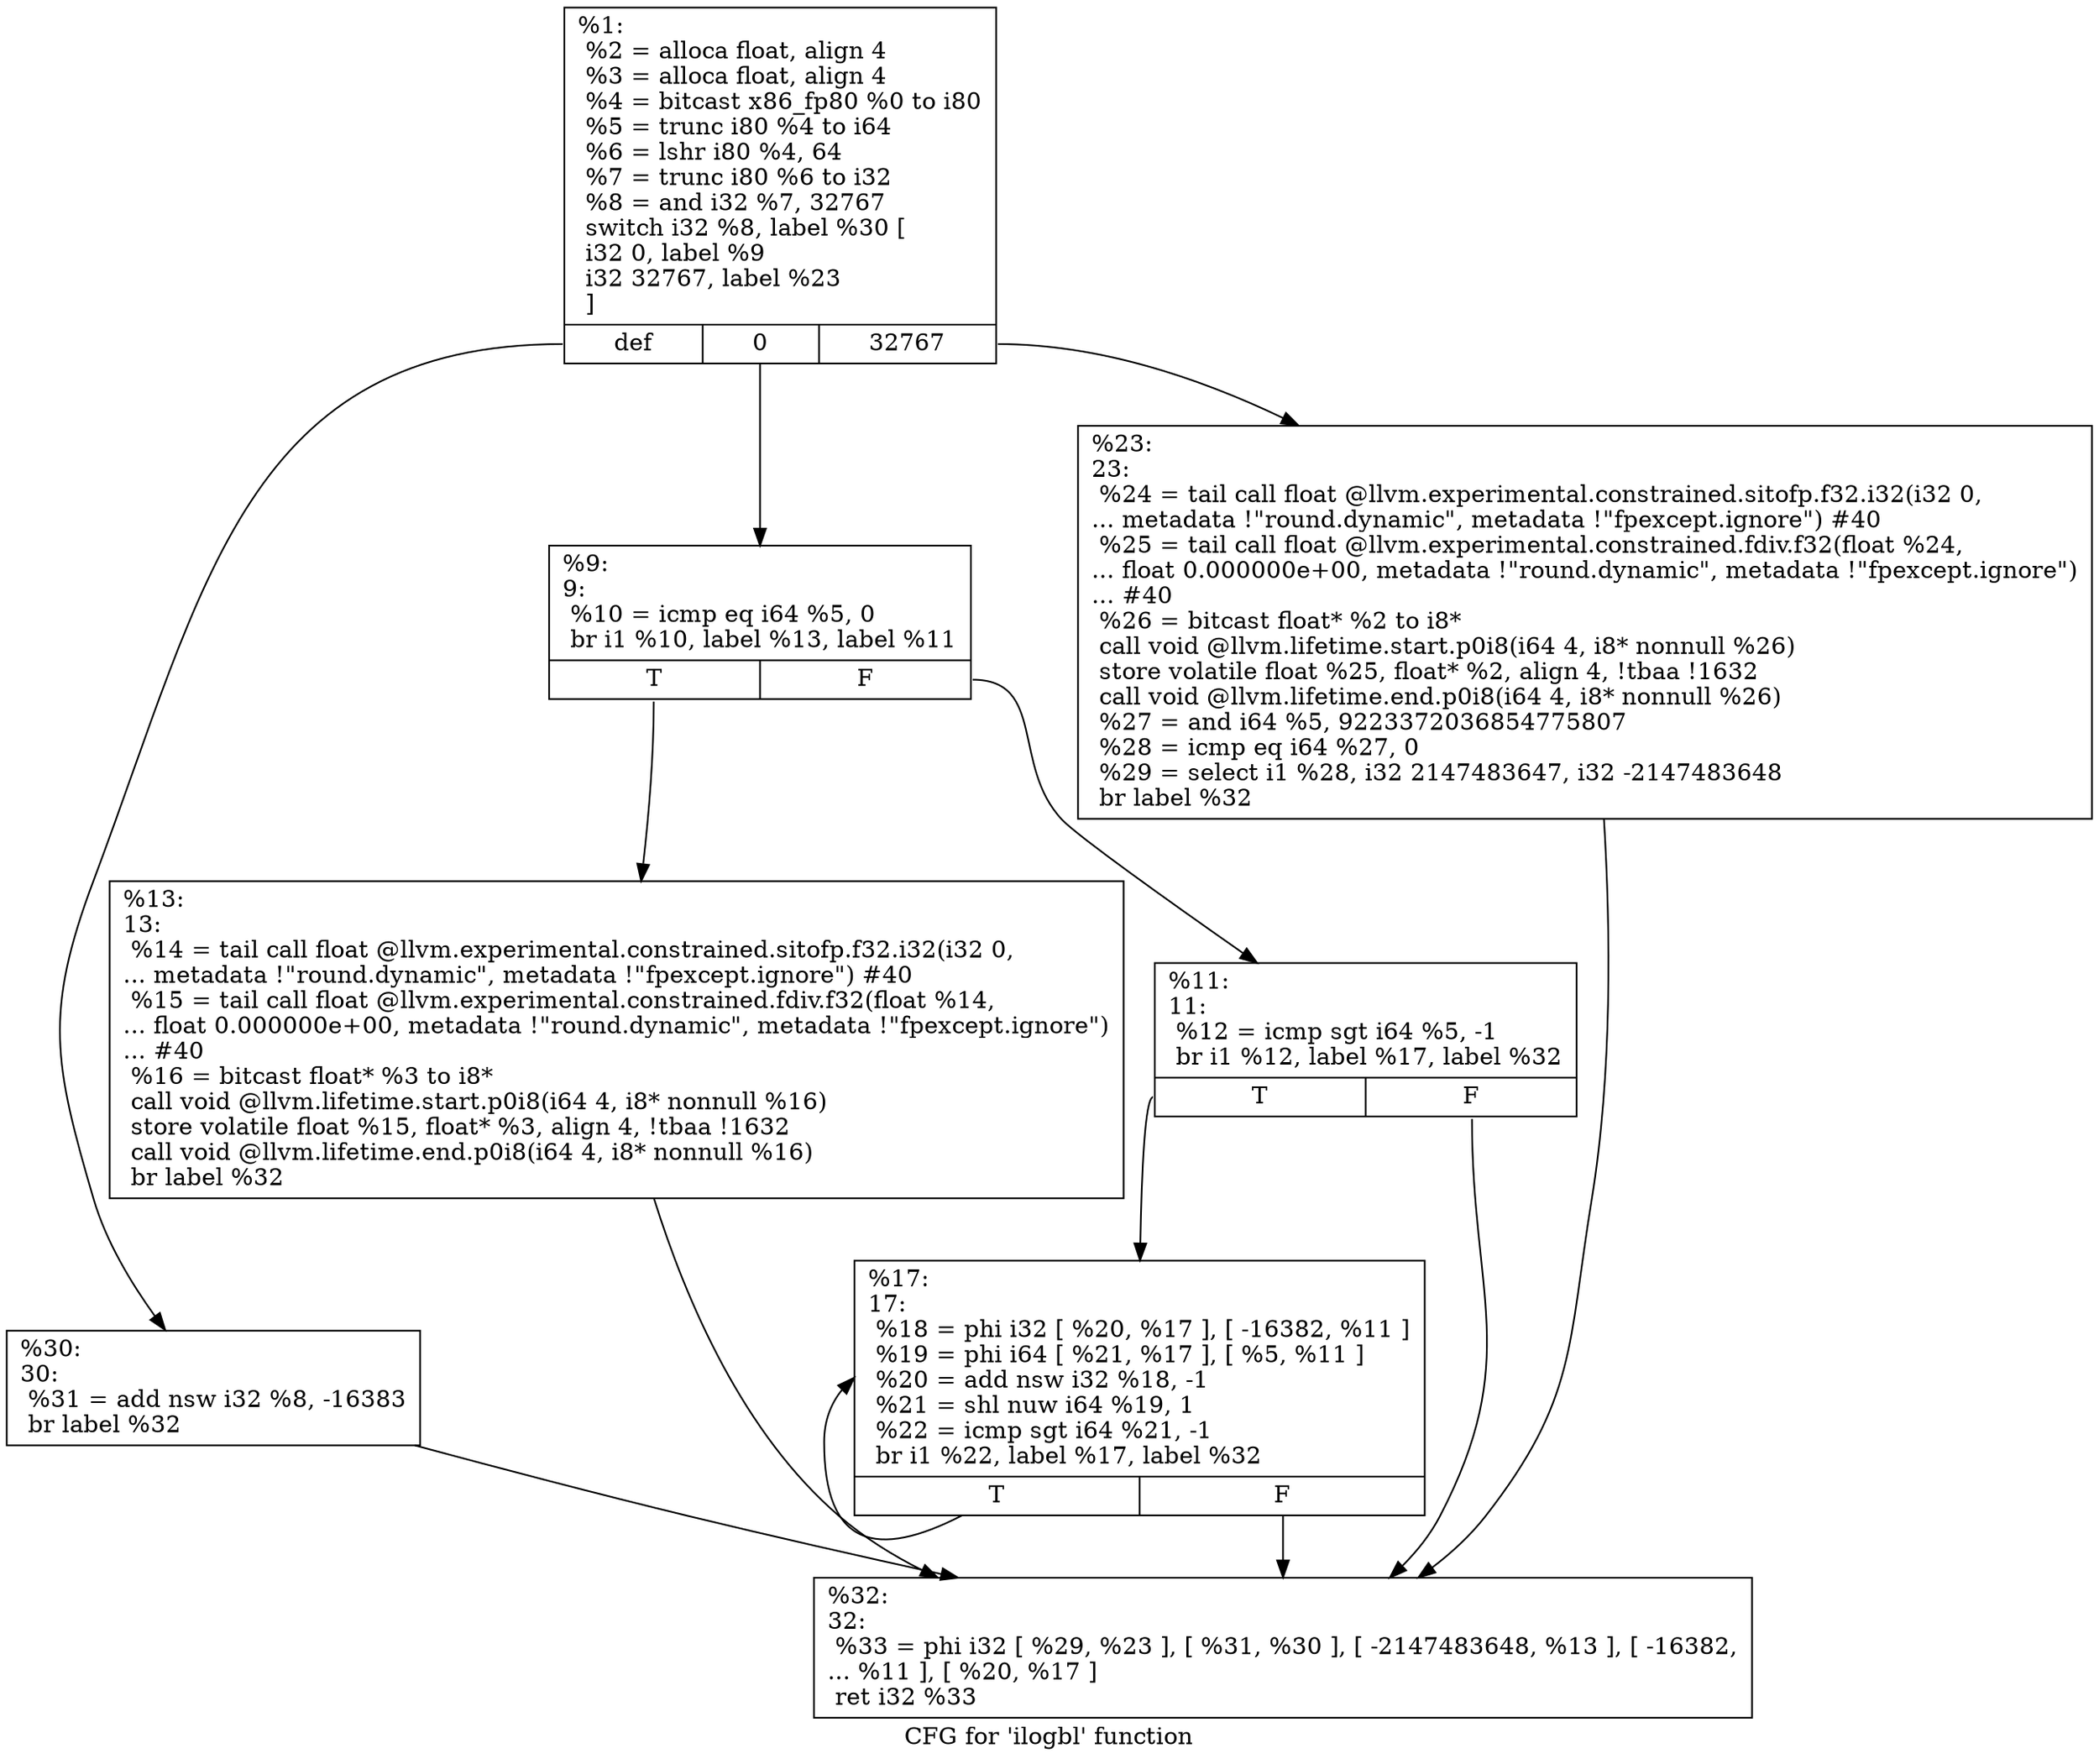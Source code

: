 digraph "CFG for 'ilogbl' function" {
	label="CFG for 'ilogbl' function";

	Node0x1ccfd30 [shape=record,label="{%1:\l  %2 = alloca float, align 4\l  %3 = alloca float, align 4\l  %4 = bitcast x86_fp80 %0 to i80\l  %5 = trunc i80 %4 to i64\l  %6 = lshr i80 %4, 64\l  %7 = trunc i80 %6 to i32\l  %8 = and i32 %7, 32767\l  switch i32 %8, label %30 [\l    i32 0, label %9\l    i32 32767, label %23\l  ]\l|{<s0>def|<s1>0|<s2>32767}}"];
	Node0x1ccfd30:s0 -> Node0x1ccff10;
	Node0x1ccfd30:s1 -> Node0x1ccfd80;
	Node0x1ccfd30:s2 -> Node0x1ccfec0;
	Node0x1ccfd80 [shape=record,label="{%9:\l9:                                                \l  %10 = icmp eq i64 %5, 0\l  br i1 %10, label %13, label %11\l|{<s0>T|<s1>F}}"];
	Node0x1ccfd80:s0 -> Node0x1ccfe20;
	Node0x1ccfd80:s1 -> Node0x1ccfdd0;
	Node0x1ccfdd0 [shape=record,label="{%11:\l11:                                               \l  %12 = icmp sgt i64 %5, -1\l  br i1 %12, label %17, label %32\l|{<s0>T|<s1>F}}"];
	Node0x1ccfdd0:s0 -> Node0x1ccfe70;
	Node0x1ccfdd0:s1 -> Node0x1ccff60;
	Node0x1ccfe20 [shape=record,label="{%13:\l13:                                               \l  %14 = tail call float @llvm.experimental.constrained.sitofp.f32.i32(i32 0,\l... metadata !\"round.dynamic\", metadata !\"fpexcept.ignore\") #40\l  %15 = tail call float @llvm.experimental.constrained.fdiv.f32(float %14,\l... float 0.000000e+00, metadata !\"round.dynamic\", metadata !\"fpexcept.ignore\")\l... #40\l  %16 = bitcast float* %3 to i8*\l  call void @llvm.lifetime.start.p0i8(i64 4, i8* nonnull %16)\l  store volatile float %15, float* %3, align 4, !tbaa !1632\l  call void @llvm.lifetime.end.p0i8(i64 4, i8* nonnull %16)\l  br label %32\l}"];
	Node0x1ccfe20 -> Node0x1ccff60;
	Node0x1ccfe70 [shape=record,label="{%17:\l17:                                               \l  %18 = phi i32 [ %20, %17 ], [ -16382, %11 ]\l  %19 = phi i64 [ %21, %17 ], [ %5, %11 ]\l  %20 = add nsw i32 %18, -1\l  %21 = shl nuw i64 %19, 1\l  %22 = icmp sgt i64 %21, -1\l  br i1 %22, label %17, label %32\l|{<s0>T|<s1>F}}"];
	Node0x1ccfe70:s0 -> Node0x1ccfe70;
	Node0x1ccfe70:s1 -> Node0x1ccff60;
	Node0x1ccfec0 [shape=record,label="{%23:\l23:                                               \l  %24 = tail call float @llvm.experimental.constrained.sitofp.f32.i32(i32 0,\l... metadata !\"round.dynamic\", metadata !\"fpexcept.ignore\") #40\l  %25 = tail call float @llvm.experimental.constrained.fdiv.f32(float %24,\l... float 0.000000e+00, metadata !\"round.dynamic\", metadata !\"fpexcept.ignore\")\l... #40\l  %26 = bitcast float* %2 to i8*\l  call void @llvm.lifetime.start.p0i8(i64 4, i8* nonnull %26)\l  store volatile float %25, float* %2, align 4, !tbaa !1632\l  call void @llvm.lifetime.end.p0i8(i64 4, i8* nonnull %26)\l  %27 = and i64 %5, 9223372036854775807\l  %28 = icmp eq i64 %27, 0\l  %29 = select i1 %28, i32 2147483647, i32 -2147483648\l  br label %32\l}"];
	Node0x1ccfec0 -> Node0x1ccff60;
	Node0x1ccff10 [shape=record,label="{%30:\l30:                                               \l  %31 = add nsw i32 %8, -16383\l  br label %32\l}"];
	Node0x1ccff10 -> Node0x1ccff60;
	Node0x1ccff60 [shape=record,label="{%32:\l32:                                               \l  %33 = phi i32 [ %29, %23 ], [ %31, %30 ], [ -2147483648, %13 ], [ -16382,\l... %11 ], [ %20, %17 ]\l  ret i32 %33\l}"];
}
